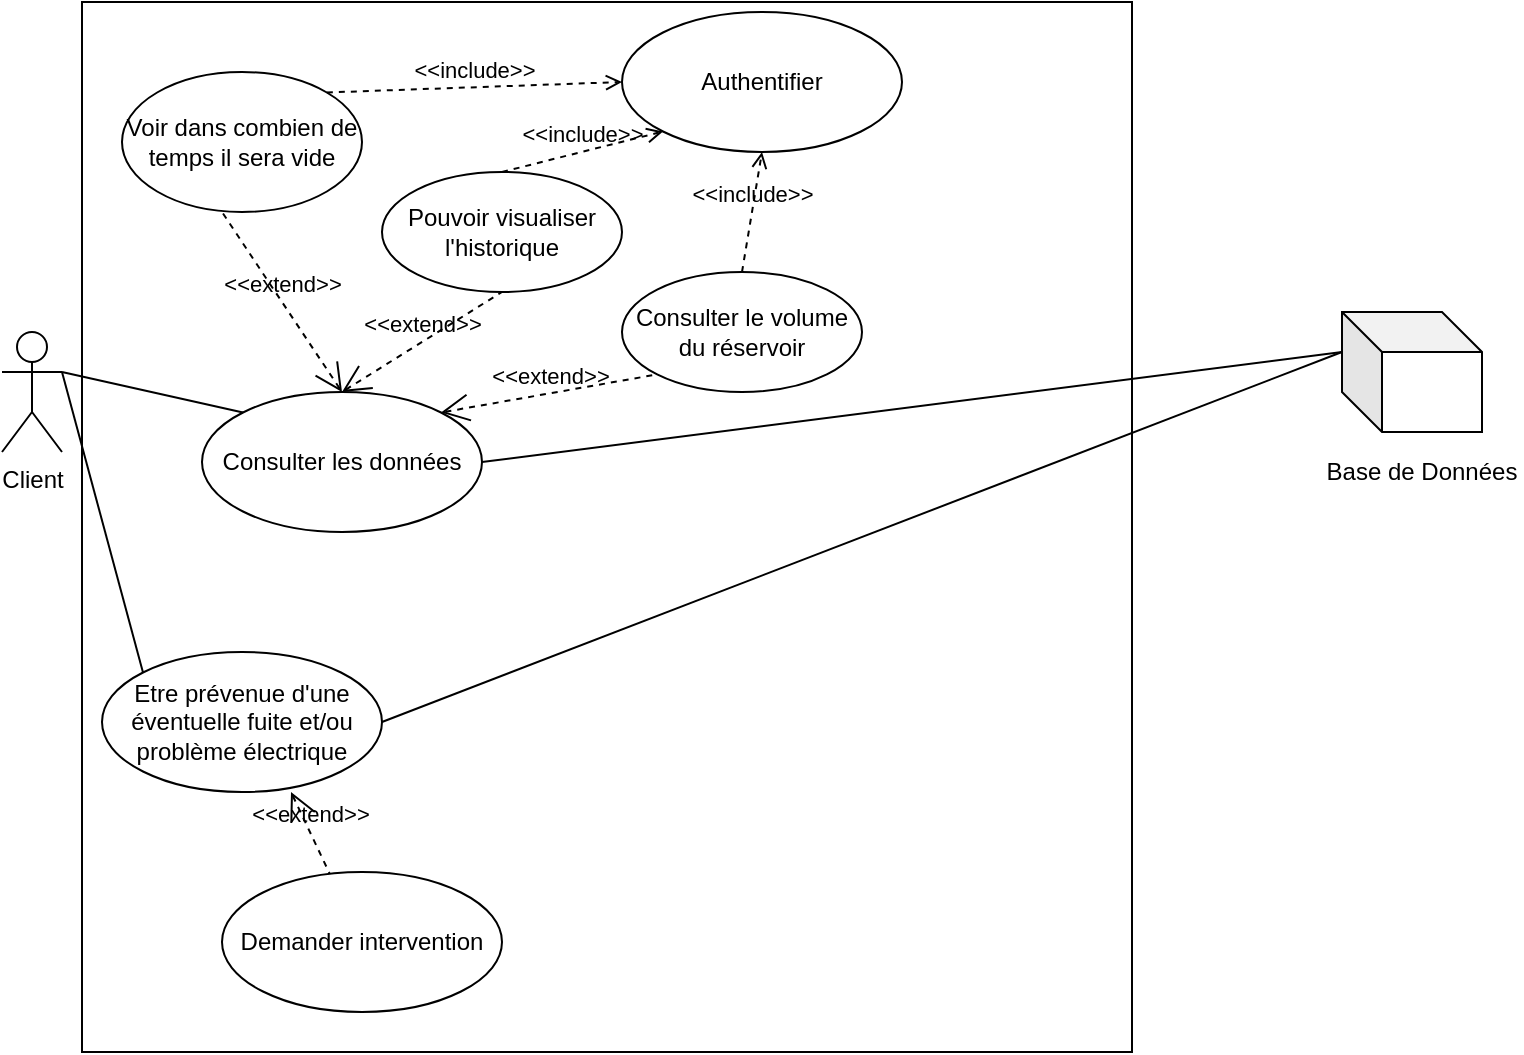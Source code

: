 <mxfile version="13.9.9" type="device"><diagram id="04lnvRX-XCeMYt2L3CLb" name="Page-1"><mxGraphModel dx="1008" dy="522" grid="1" gridSize="10" guides="1" tooltips="1" connect="1" arrows="1" fold="1" page="1" pageScale="1" pageWidth="827" pageHeight="1169" math="0" shadow="0"><root><mxCell id="0"/><mxCell id="1" parent="0"/><mxCell id="04W11AP-qqQG2yD5ziDL-21" value="" style="whiteSpace=wrap;html=1;aspect=fixed;" parent="1" vertex="1"><mxGeometry x="60" y="35" width="525" height="525" as="geometry"/></mxCell><mxCell id="Z5EbcEYpLQO7q3x_3-fn-1" value="Client" style="shape=umlActor;verticalLabelPosition=bottom;verticalAlign=top;html=1;outlineConnect=0;" parent="1" vertex="1"><mxGeometry x="20" y="200" width="30" height="60" as="geometry"/></mxCell><mxCell id="Z5EbcEYpLQO7q3x_3-fn-14" value="Consulter le volume du réservoir" style="ellipse;whiteSpace=wrap;html=1;" parent="1" vertex="1"><mxGeometry x="330" y="170" width="120" height="60" as="geometry"/></mxCell><mxCell id="Z5EbcEYpLQO7q3x_3-fn-15" value="Voir dans combien de temps il sera vide" style="ellipse;whiteSpace=wrap;html=1;" parent="1" vertex="1"><mxGeometry x="80" y="70" width="120" height="70" as="geometry"/></mxCell><mxCell id="Z5EbcEYpLQO7q3x_3-fn-17" value="Pouvoir visualiser l'historique" style="ellipse;whiteSpace=wrap;html=1;" parent="1" vertex="1"><mxGeometry x="210" y="120" width="120" height="60" as="geometry"/></mxCell><mxCell id="Z5EbcEYpLQO7q3x_3-fn-18" value="Etre prévenue d'une éventuelle fuite et/ou problème électrique" style="ellipse;whiteSpace=wrap;html=1;" parent="1" vertex="1"><mxGeometry x="70" y="360" width="140" height="70" as="geometry"/></mxCell><mxCell id="Z5EbcEYpLQO7q3x_3-fn-19" value="Demander intervention" style="ellipse;whiteSpace=wrap;html=1;" parent="1" vertex="1"><mxGeometry x="130" y="470" width="140" height="70" as="geometry"/></mxCell><mxCell id="Z5EbcEYpLQO7q3x_3-fn-28" value="&amp;lt;&amp;lt;extend&amp;gt;&amp;gt;" style="edgeStyle=none;html=1;startArrow=open;endArrow=none;startSize=12;verticalAlign=bottom;dashed=1;labelBackgroundColor=none;exitX=0.675;exitY=1;exitDx=0;exitDy=0;exitPerimeter=0;" parent="1" source="Z5EbcEYpLQO7q3x_3-fn-18" target="Z5EbcEYpLQO7q3x_3-fn-19" edge="1"><mxGeometry width="160" relative="1" as="geometry"><mxPoint x="70" y="380" as="sourcePoint"/><mxPoint x="230" y="380" as="targetPoint"/></mxGeometry></mxCell><mxCell id="04W11AP-qqQG2yD5ziDL-8" value="" style="shape=cube;whiteSpace=wrap;html=1;boundedLbl=1;backgroundOutline=1;darkOpacity=0.05;darkOpacity2=0.1;" parent="1" vertex="1"><mxGeometry x="690" y="190" width="70" height="60" as="geometry"/></mxCell><mxCell id="04W11AP-qqQG2yD5ziDL-9" value="Base de Données" style="text;html=1;strokeColor=none;fillColor=none;align=center;verticalAlign=middle;whiteSpace=wrap;rounded=0;" parent="1" vertex="1"><mxGeometry x="680" y="260" width="100" height="20" as="geometry"/></mxCell><mxCell id="04W11AP-qqQG2yD5ziDL-11" value="Authentifier" style="ellipse;whiteSpace=wrap;html=1;" parent="1" vertex="1"><mxGeometry x="330" y="40" width="140" height="70" as="geometry"/></mxCell><mxCell id="xHsHp31uyLpJ1vFepSev-4" value="" style="endArrow=none;html=1;entryX=0;entryY=0;entryDx=0;entryDy=0;" parent="1" target="Z5EbcEYpLQO7q3x_3-fn-18" edge="1"><mxGeometry width="50" height="50" relative="1" as="geometry"><mxPoint x="50" y="220" as="sourcePoint"/><mxPoint x="440" y="200" as="targetPoint"/></mxGeometry></mxCell><mxCell id="xHsHp31uyLpJ1vFepSev-8" value="" style="endArrow=none;html=1;exitX=1;exitY=0.5;exitDx=0;exitDy=0;" parent="1" source="Z5EbcEYpLQO7q3x_3-fn-18" edge="1"><mxGeometry width="50" height="50" relative="1" as="geometry"><mxPoint x="390" y="250" as="sourcePoint"/><mxPoint x="690" y="210" as="targetPoint"/></mxGeometry></mxCell><mxCell id="YQJwgTxi5lreG4iLk1o--1" value="Consulter les données" style="ellipse;whiteSpace=wrap;html=1;" parent="1" vertex="1"><mxGeometry x="120" y="230" width="140" height="70" as="geometry"/></mxCell><mxCell id="YQJwgTxi5lreG4iLk1o--2" style="edgeStyle=orthogonalEdgeStyle;rounded=0;orthogonalLoop=1;jettySize=auto;html=1;exitX=0.5;exitY=1;exitDx=0;exitDy=0;" parent="1" source="Z5EbcEYpLQO7q3x_3-fn-17" target="Z5EbcEYpLQO7q3x_3-fn-17" edge="1"><mxGeometry relative="1" as="geometry"/></mxCell><mxCell id="YQJwgTxi5lreG4iLk1o--3" value="" style="endArrow=none;html=1;exitX=1;exitY=0.333;exitDx=0;exitDy=0;exitPerimeter=0;entryX=0;entryY=0;entryDx=0;entryDy=0;" parent="1" source="Z5EbcEYpLQO7q3x_3-fn-1" target="YQJwgTxi5lreG4iLk1o--1" edge="1"><mxGeometry width="50" height="50" relative="1" as="geometry"><mxPoint x="390" y="300" as="sourcePoint"/><mxPoint x="440" y="250" as="targetPoint"/></mxGeometry></mxCell><mxCell id="YQJwgTxi5lreG4iLk1o--4" value="&amp;lt;&amp;lt;extend&amp;gt;&amp;gt;" style="edgeStyle=none;html=1;startArrow=open;endArrow=none;startSize=12;verticalAlign=bottom;dashed=1;labelBackgroundColor=none;exitX=0.5;exitY=0;exitDx=0;exitDy=0;" parent="1" source="YQJwgTxi5lreG4iLk1o--1" edge="1"><mxGeometry width="160" relative="1" as="geometry"><mxPoint x="-30" y="140" as="sourcePoint"/><mxPoint x="130" y="140" as="targetPoint"/></mxGeometry></mxCell><mxCell id="YQJwgTxi5lreG4iLk1o--5" value="&amp;lt;&amp;lt;extend&amp;gt;&amp;gt;" style="edgeStyle=none;html=1;startArrow=open;endArrow=none;startSize=12;verticalAlign=bottom;dashed=1;labelBackgroundColor=none;entryX=0.5;entryY=1;entryDx=0;entryDy=0;exitX=0.5;exitY=0;exitDx=0;exitDy=0;" parent="1" source="YQJwgTxi5lreG4iLk1o--1" target="Z5EbcEYpLQO7q3x_3-fn-17" edge="1"><mxGeometry width="160" relative="1" as="geometry"><mxPoint x="340" y="280" as="sourcePoint"/><mxPoint x="500" y="280" as="targetPoint"/></mxGeometry></mxCell><mxCell id="YQJwgTxi5lreG4iLk1o--6" value="&amp;lt;&amp;lt;extend&amp;gt;&amp;gt;" style="edgeStyle=none;html=1;startArrow=open;endArrow=none;startSize=12;verticalAlign=bottom;dashed=1;labelBackgroundColor=none;entryX=0;entryY=1;entryDx=0;entryDy=0;exitX=1;exitY=0;exitDx=0;exitDy=0;" parent="1" source="YQJwgTxi5lreG4iLk1o--1" target="Z5EbcEYpLQO7q3x_3-fn-14" edge="1"><mxGeometry width="160" relative="1" as="geometry"><mxPoint x="340" y="280" as="sourcePoint"/><mxPoint x="500" y="280" as="targetPoint"/></mxGeometry></mxCell><mxCell id="YQJwgTxi5lreG4iLk1o--7" value="&amp;lt;&amp;lt;include&amp;gt;&amp;gt;" style="edgeStyle=none;html=1;endArrow=open;verticalAlign=bottom;dashed=1;labelBackgroundColor=none;entryX=0;entryY=0.5;entryDx=0;entryDy=0;exitX=1;exitY=0;exitDx=0;exitDy=0;" parent="1" source="Z5EbcEYpLQO7q3x_3-fn-15" target="04W11AP-qqQG2yD5ziDL-11" edge="1"><mxGeometry width="160" relative="1" as="geometry"><mxPoint x="190" y="90" as="sourcePoint"/><mxPoint x="350" y="90" as="targetPoint"/></mxGeometry></mxCell><mxCell id="YQJwgTxi5lreG4iLk1o--8" value="&amp;lt;&amp;lt;include&amp;gt;&amp;gt;" style="edgeStyle=none;html=1;endArrow=open;verticalAlign=bottom;dashed=1;labelBackgroundColor=none;exitX=0.5;exitY=0;exitDx=0;exitDy=0;entryX=0;entryY=1;entryDx=0;entryDy=0;" parent="1" source="Z5EbcEYpLQO7q3x_3-fn-17" target="04W11AP-qqQG2yD5ziDL-11" edge="1"><mxGeometry width="160" relative="1" as="geometry"><mxPoint x="300" y="120" as="sourcePoint"/><mxPoint x="460" y="120" as="targetPoint"/></mxGeometry></mxCell><mxCell id="YQJwgTxi5lreG4iLk1o--9" value="&amp;lt;&amp;lt;include&amp;gt;&amp;gt;" style="edgeStyle=none;html=1;endArrow=open;verticalAlign=bottom;dashed=1;labelBackgroundColor=none;exitX=0.5;exitY=0;exitDx=0;exitDy=0;entryX=0.5;entryY=1;entryDx=0;entryDy=0;" parent="1" source="Z5EbcEYpLQO7q3x_3-fn-14" target="04W11AP-qqQG2yD5ziDL-11" edge="1"><mxGeometry width="160" relative="1" as="geometry"><mxPoint x="400" y="149.5" as="sourcePoint"/><mxPoint x="560" y="149.5" as="targetPoint"/></mxGeometry></mxCell><mxCell id="YQJwgTxi5lreG4iLk1o--10" value="" style="endArrow=none;html=1;exitX=1;exitY=0.5;exitDx=0;exitDy=0;entryX=0;entryY=0;entryDx=0;entryDy=20;entryPerimeter=0;" parent="1" source="YQJwgTxi5lreG4iLk1o--1" target="04W11AP-qqQG2yD5ziDL-8" edge="1"><mxGeometry width="50" height="50" relative="1" as="geometry"><mxPoint x="390" y="300" as="sourcePoint"/><mxPoint x="440" y="250" as="targetPoint"/></mxGeometry></mxCell></root></mxGraphModel></diagram></mxfile>